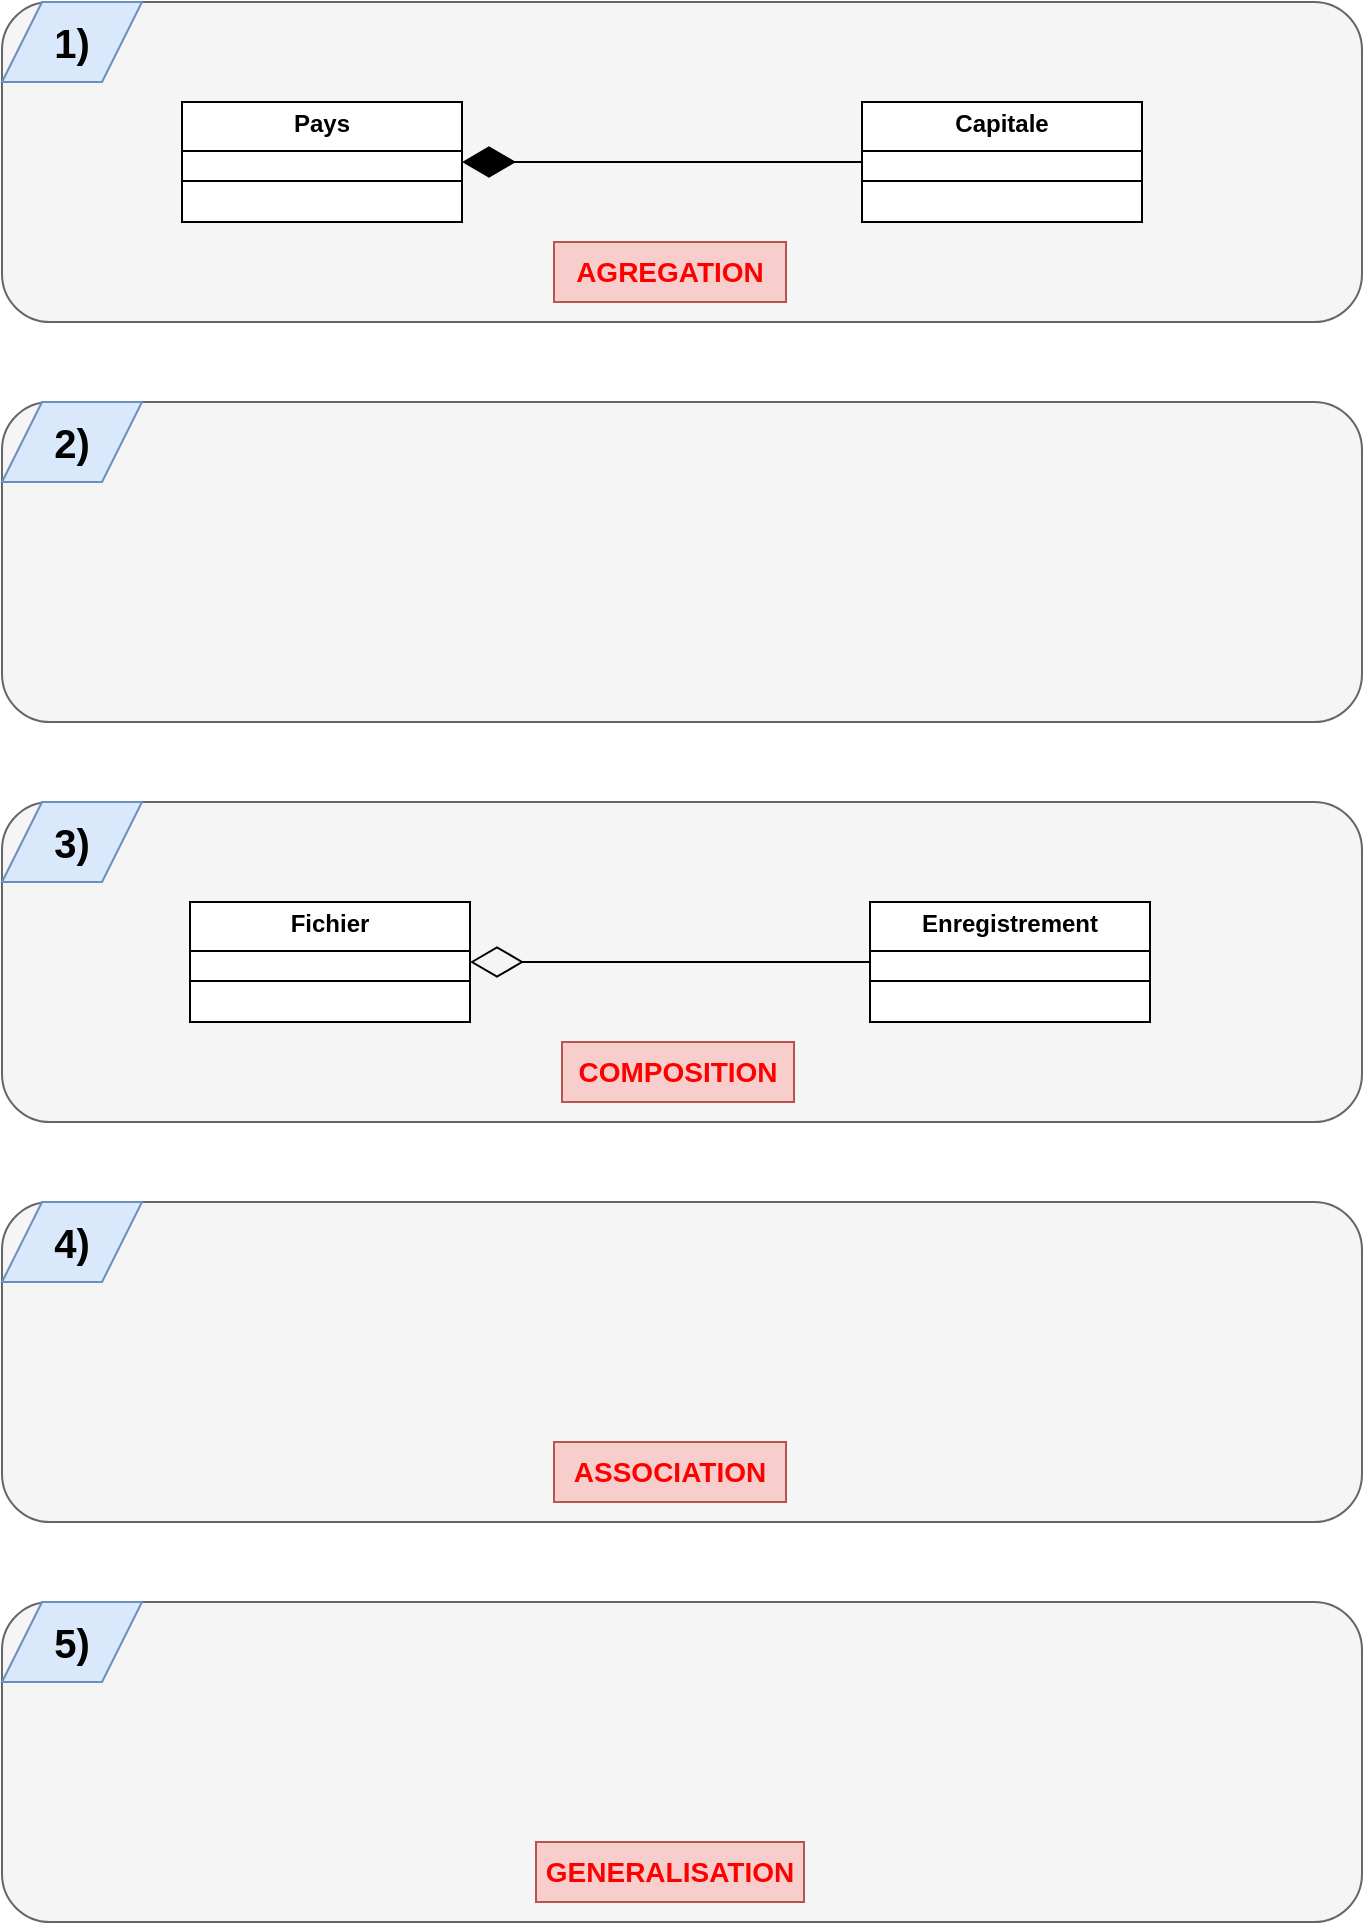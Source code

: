<mxfile version="27.0.6">
  <diagram name="Page-1" id="fGesdjonegO0L1L9pHMr">
    <mxGraphModel dx="898" dy="750" grid="1" gridSize="10" guides="1" tooltips="1" connect="1" arrows="1" fold="1" page="1" pageScale="1" pageWidth="827" pageHeight="1169" math="0" shadow="0">
      <root>
        <mxCell id="0" />
        <mxCell id="1" parent="0" />
        <mxCell id="_dUHm0INQjYrLBaSXBUF-5" value="" style="rounded=1;whiteSpace=wrap;html=1;fillColor=#f5f5f5;fontColor=#333333;strokeColor=#666666;" vertex="1" parent="1">
          <mxGeometry x="80" y="480" width="680" height="160" as="geometry" />
        </mxCell>
        <mxCell id="5g9vw5iDV2U8HIUjXelG-1" value="" style="rounded=1;whiteSpace=wrap;html=1;fillColor=#f5f5f5;fontColor=#333333;strokeColor=#666666;" parent="1" vertex="1">
          <mxGeometry x="80" y="80" width="680" height="160" as="geometry" />
        </mxCell>
        <mxCell id="5g9vw5iDV2U8HIUjXelG-2" value="&lt;p style=&quot;margin:0px;margin-top:4px;text-align:center;&quot;&gt;&lt;b&gt;Pays&lt;/b&gt;&lt;/p&gt;&lt;hr size=&quot;1&quot; style=&quot;border-style:solid;&quot;&gt;&lt;div style=&quot;height:2px;&quot;&gt;&lt;/div&gt;&lt;hr size=&quot;1&quot; style=&quot;border-style:solid;&quot;&gt;&lt;div style=&quot;height:2px;&quot;&gt;&lt;/div&gt;" style="verticalAlign=top;align=left;overflow=fill;html=1;whiteSpace=wrap;" parent="1" vertex="1">
          <mxGeometry x="170" y="130" width="140" height="60" as="geometry" />
        </mxCell>
        <mxCell id="5g9vw5iDV2U8HIUjXelG-3" value="&lt;p style=&quot;margin:0px;margin-top:4px;text-align:center;&quot;&gt;&lt;b&gt;Capitale&lt;/b&gt;&lt;/p&gt;&lt;hr size=&quot;1&quot; style=&quot;border-style:solid;&quot;&gt;&lt;div style=&quot;height:2px;&quot;&gt;&lt;/div&gt;&lt;hr size=&quot;1&quot; style=&quot;border-style:solid;&quot;&gt;&lt;div style=&quot;height:2px;&quot;&gt;&lt;/div&gt;" style="verticalAlign=top;align=left;overflow=fill;html=1;whiteSpace=wrap;" parent="1" vertex="1">
          <mxGeometry x="510" y="130" width="140" height="60" as="geometry" />
        </mxCell>
        <mxCell id="5g9vw5iDV2U8HIUjXelG-6" value="" style="endArrow=diamondThin;endFill=1;endSize=24;html=1;rounded=0;entryX=1;entryY=0.5;entryDx=0;entryDy=0;exitX=0;exitY=0.5;exitDx=0;exitDy=0;" parent="1" source="5g9vw5iDV2U8HIUjXelG-3" target="5g9vw5iDV2U8HIUjXelG-2" edge="1">
          <mxGeometry width="160" relative="1" as="geometry">
            <mxPoint x="330" y="290" as="sourcePoint" />
            <mxPoint x="490" y="290" as="targetPoint" />
          </mxGeometry>
        </mxCell>
        <mxCell id="5g9vw5iDV2U8HIUjXelG-7" value="&lt;b&gt;&lt;font style=&quot;color: light-dark(rgb(255, 0, 0), rgb(237, 237, 237)); font-size: 14px;&quot;&gt;AGREGATION&lt;/font&gt;&lt;/b&gt;" style="text;html=1;align=center;verticalAlign=middle;whiteSpace=wrap;rounded=0;fillColor=#f8cecc;strokeColor=#b85450;" parent="1" vertex="1">
          <mxGeometry x="356" y="200" width="116" height="30" as="geometry" />
        </mxCell>
        <mxCell id="5g9vw5iDV2U8HIUjXelG-8" value="&lt;b&gt;&lt;font style=&quot;font-size: 20px;&quot;&gt;1)&lt;/font&gt;&lt;/b&gt;" style="shape=parallelogram;perimeter=parallelogramPerimeter;whiteSpace=wrap;html=1;fixedSize=1;fillColor=#dae8fc;strokeColor=#6c8ebf;" parent="1" vertex="1">
          <mxGeometry x="80" y="80" width="70" height="40" as="geometry" />
        </mxCell>
        <mxCell id="5g9vw5iDV2U8HIUjXelG-9" value="" style="rounded=1;whiteSpace=wrap;html=1;fillColor=#f5f5f5;fontColor=#333333;strokeColor=#666666;" parent="1" vertex="1">
          <mxGeometry x="80" y="280" width="680" height="160" as="geometry" />
        </mxCell>
        <mxCell id="5g9vw5iDV2U8HIUjXelG-10" value="&lt;b&gt;&lt;font style=&quot;font-size: 20px;&quot;&gt;2)&lt;/font&gt;&lt;/b&gt;" style="shape=parallelogram;perimeter=parallelogramPerimeter;whiteSpace=wrap;html=1;fixedSize=1;fillColor=#dae8fc;strokeColor=#6c8ebf;" parent="1" vertex="1">
          <mxGeometry x="80" y="280" width="70" height="40" as="geometry" />
        </mxCell>
        <mxCell id="_dUHm0INQjYrLBaSXBUF-1" value="&lt;p style=&quot;margin:0px;margin-top:4px;text-align:center;&quot;&gt;&lt;b&gt;Fichier&lt;/b&gt;&lt;/p&gt;&lt;hr size=&quot;1&quot; style=&quot;border-style:solid;&quot;&gt;&lt;div style=&quot;height:2px;&quot;&gt;&lt;/div&gt;&lt;hr size=&quot;1&quot; style=&quot;border-style:solid;&quot;&gt;&lt;div style=&quot;height:2px;&quot;&gt;&lt;/div&gt;" style="verticalAlign=top;align=left;overflow=fill;html=1;whiteSpace=wrap;" vertex="1" parent="1">
          <mxGeometry x="174" y="530" width="140" height="60" as="geometry" />
        </mxCell>
        <mxCell id="_dUHm0INQjYrLBaSXBUF-2" value="&lt;p style=&quot;margin:0px;margin-top:4px;text-align:center;&quot;&gt;&lt;b&gt;Enregistrement&lt;/b&gt;&lt;/p&gt;&lt;hr size=&quot;1&quot; style=&quot;border-style:solid;&quot;&gt;&lt;div style=&quot;height:2px;&quot;&gt;&lt;/div&gt;&lt;hr size=&quot;1&quot; style=&quot;border-style:solid;&quot;&gt;&lt;div style=&quot;height:2px;&quot;&gt;&lt;/div&gt;" style="verticalAlign=top;align=left;overflow=fill;html=1;whiteSpace=wrap;" vertex="1" parent="1">
          <mxGeometry x="514" y="530" width="140" height="60" as="geometry" />
        </mxCell>
        <mxCell id="_dUHm0INQjYrLBaSXBUF-3" value="" style="endArrow=diamondThin;endFill=0;endSize=24;html=1;rounded=0;entryX=1;entryY=0.5;entryDx=0;entryDy=0;exitX=0;exitY=0.5;exitDx=0;exitDy=0;" edge="1" parent="1" source="_dUHm0INQjYrLBaSXBUF-2" target="_dUHm0INQjYrLBaSXBUF-1">
          <mxGeometry width="160" relative="1" as="geometry">
            <mxPoint x="334" y="590" as="sourcePoint" />
            <mxPoint x="494" y="590" as="targetPoint" />
          </mxGeometry>
        </mxCell>
        <mxCell id="_dUHm0INQjYrLBaSXBUF-4" value="&lt;b&gt;&lt;font style=&quot;color: light-dark(rgb(255, 0, 0), rgb(237, 237, 237)); font-size: 14px;&quot;&gt;COMPOSITION&lt;/font&gt;&lt;/b&gt;" style="text;html=1;align=center;verticalAlign=middle;whiteSpace=wrap;rounded=0;fillColor=#f8cecc;strokeColor=#b85450;" vertex="1" parent="1">
          <mxGeometry x="360" y="600" width="116" height="30" as="geometry" />
        </mxCell>
        <mxCell id="_dUHm0INQjYrLBaSXBUF-6" value="&lt;b&gt;&lt;font style=&quot;font-size: 20px;&quot;&gt;3)&lt;/font&gt;&lt;/b&gt;" style="shape=parallelogram;perimeter=parallelogramPerimeter;whiteSpace=wrap;html=1;fixedSize=1;fillColor=#dae8fc;strokeColor=#6c8ebf;" vertex="1" parent="1">
          <mxGeometry x="80" y="480" width="70" height="40" as="geometry" />
        </mxCell>
        <mxCell id="_dUHm0INQjYrLBaSXBUF-7" value="" style="rounded=1;whiteSpace=wrap;html=1;fillColor=#f5f5f5;fontColor=#333333;strokeColor=#666666;" vertex="1" parent="1">
          <mxGeometry x="80" y="680" width="680" height="160" as="geometry" />
        </mxCell>
        <mxCell id="_dUHm0INQjYrLBaSXBUF-8" value="&lt;b&gt;&lt;font style=&quot;font-size: 20px;&quot;&gt;4)&lt;/font&gt;&lt;/b&gt;" style="shape=parallelogram;perimeter=parallelogramPerimeter;whiteSpace=wrap;html=1;fixedSize=1;fillColor=#dae8fc;strokeColor=#6c8ebf;" vertex="1" parent="1">
          <mxGeometry x="80" y="680" width="70" height="40" as="geometry" />
        </mxCell>
        <mxCell id="_dUHm0INQjYrLBaSXBUF-9" value="&lt;b&gt;&lt;font style=&quot;color: light-dark(rgb(255, 0, 0), rgb(237, 237, 237)); font-size: 14px;&quot;&gt;ASSOCIATION&lt;/font&gt;&lt;/b&gt;" style="text;html=1;align=center;verticalAlign=middle;whiteSpace=wrap;rounded=0;fillColor=#f8cecc;strokeColor=#b85450;" vertex="1" parent="1">
          <mxGeometry x="356" y="800" width="116" height="30" as="geometry" />
        </mxCell>
        <mxCell id="_dUHm0INQjYrLBaSXBUF-10" value="" style="rounded=1;whiteSpace=wrap;html=1;fillColor=#f5f5f5;fontColor=#333333;strokeColor=#666666;" vertex="1" parent="1">
          <mxGeometry x="80" y="880" width="680" height="160" as="geometry" />
        </mxCell>
        <mxCell id="_dUHm0INQjYrLBaSXBUF-11" value="&lt;b&gt;&lt;font style=&quot;font-size: 20px;&quot;&gt;5)&lt;/font&gt;&lt;/b&gt;" style="shape=parallelogram;perimeter=parallelogramPerimeter;whiteSpace=wrap;html=1;fixedSize=1;fillColor=#dae8fc;strokeColor=#6c8ebf;" vertex="1" parent="1">
          <mxGeometry x="80" y="880" width="70" height="40" as="geometry" />
        </mxCell>
        <mxCell id="_dUHm0INQjYrLBaSXBUF-12" value="&lt;b&gt;&lt;font style=&quot;color: light-dark(rgb(255, 0, 0), rgb(237, 237, 237)); font-size: 14px;&quot;&gt;GENERALISATION&lt;/font&gt;&lt;/b&gt;" style="text;html=1;align=center;verticalAlign=middle;whiteSpace=wrap;rounded=0;fillColor=#f8cecc;strokeColor=#b85450;" vertex="1" parent="1">
          <mxGeometry x="347" y="1000" width="134" height="30" as="geometry" />
        </mxCell>
      </root>
    </mxGraphModel>
  </diagram>
</mxfile>
